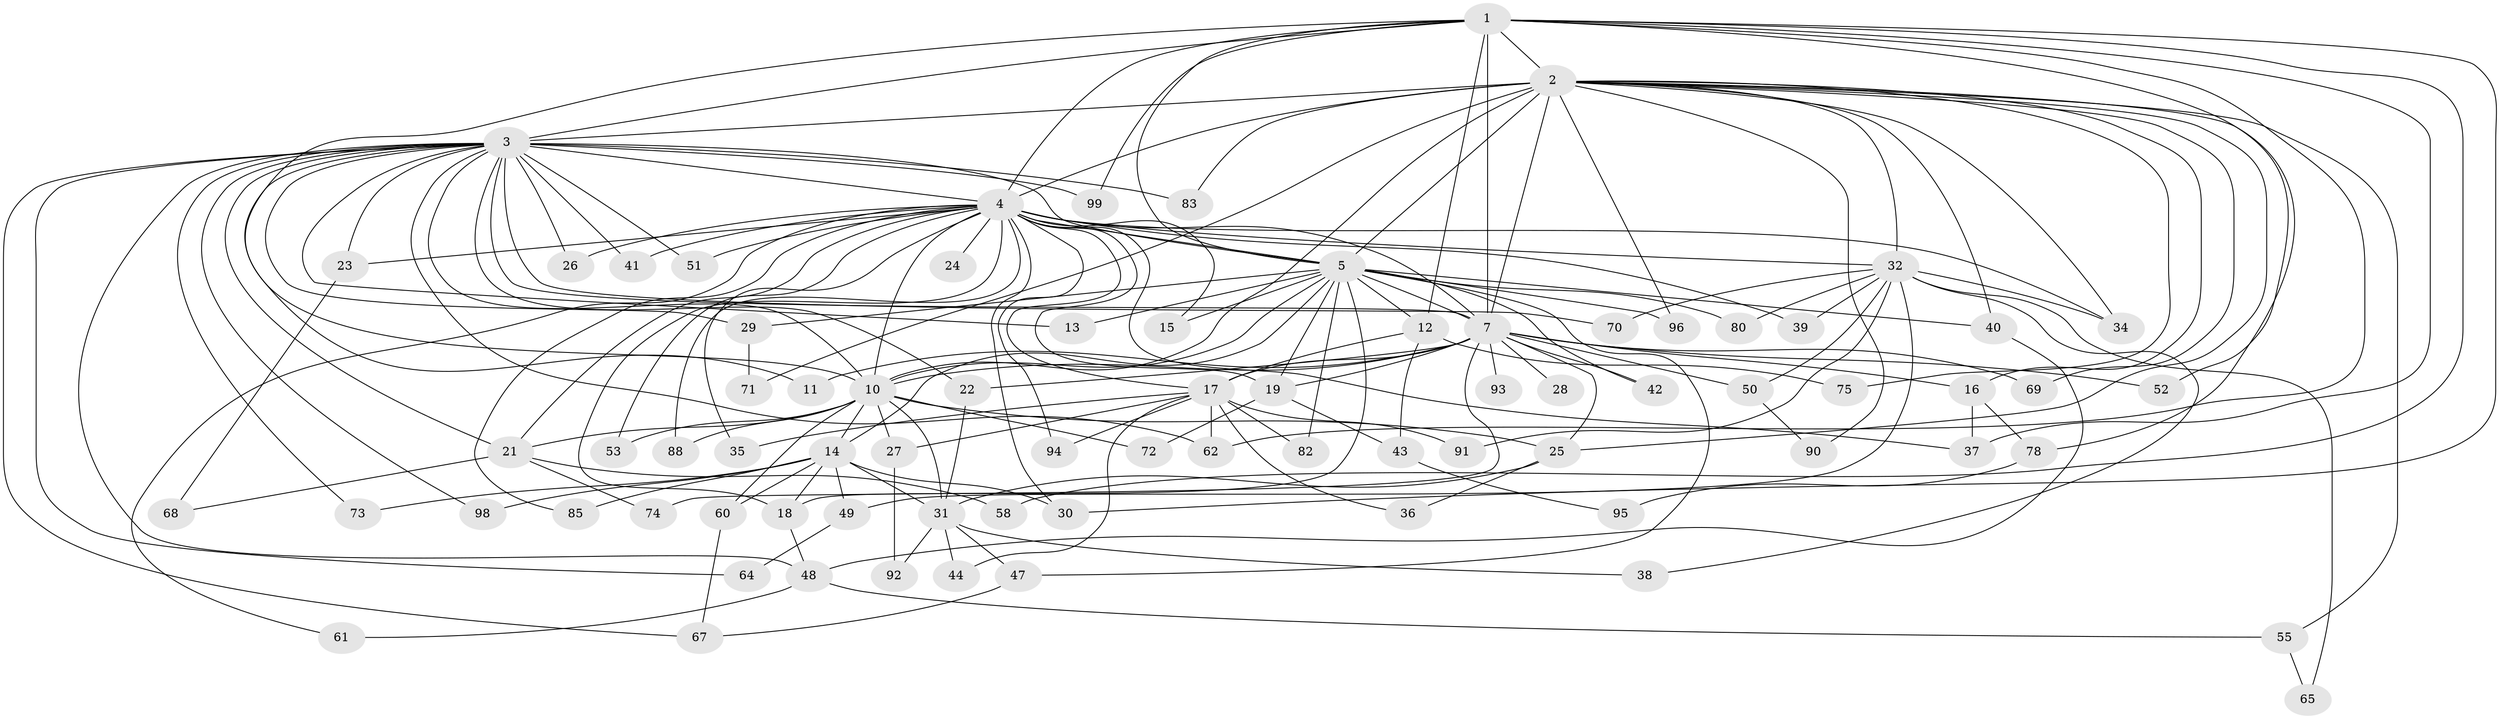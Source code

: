 // Generated by graph-tools (version 1.1) at 2025/51/02/27/25 19:51:51]
// undirected, 77 vertices, 171 edges
graph export_dot {
graph [start="1"]
  node [color=gray90,style=filled];
  1 [super="+77"];
  2 [super="+20"];
  3 [super="+9"];
  4 [super="+6"];
  5 [super="+46"];
  7 [super="+8"];
  10 [super="+81"];
  11;
  12;
  13;
  14 [super="+57"];
  15;
  16 [super="+89"];
  17 [super="+33"];
  18 [super="+56"];
  19 [super="+45"];
  21 [super="+76"];
  22;
  23;
  24;
  25 [super="+79"];
  26;
  27;
  28;
  29;
  30 [super="+54"];
  31 [super="+87"];
  32 [super="+66"];
  34;
  35;
  36;
  37 [super="+86"];
  38;
  39;
  40;
  41;
  42;
  43;
  44;
  47;
  48 [super="+59"];
  49;
  50;
  51;
  52;
  53;
  55;
  58;
  60;
  61;
  62 [super="+63"];
  64;
  65;
  67 [super="+97"];
  68;
  69;
  70;
  71;
  72;
  73;
  74;
  75;
  78;
  80;
  82;
  83 [super="+84"];
  85;
  88;
  90;
  91;
  92;
  93;
  94;
  95;
  96;
  98;
  99;
  1 -- 2;
  1 -- 3 [weight=2];
  1 -- 4 [weight=2];
  1 -- 5;
  1 -- 7 [weight=3];
  1 -- 10;
  1 -- 12;
  1 -- 30;
  1 -- 52;
  1 -- 58;
  1 -- 37;
  1 -- 99;
  1 -- 62;
  2 -- 3 [weight=3];
  2 -- 4 [weight=2];
  2 -- 5;
  2 -- 7 [weight=2];
  2 -- 10 [weight=2];
  2 -- 25;
  2 -- 32;
  2 -- 34;
  2 -- 40;
  2 -- 55;
  2 -- 69;
  2 -- 71;
  2 -- 75;
  2 -- 78;
  2 -- 83;
  2 -- 90;
  2 -- 96;
  2 -- 16;
  3 -- 4 [weight=4];
  3 -- 5 [weight=2];
  3 -- 7 [weight=4];
  3 -- 10 [weight=2];
  3 -- 11;
  3 -- 13;
  3 -- 41;
  3 -- 64;
  3 -- 67;
  3 -- 83 [weight=2];
  3 -- 70;
  3 -- 73;
  3 -- 22;
  3 -- 23;
  3 -- 26;
  3 -- 29;
  3 -- 98;
  3 -- 99;
  3 -- 48;
  3 -- 51;
  3 -- 62;
  3 -- 21;
  4 -- 5 [weight=2];
  4 -- 7 [weight=4];
  4 -- 10 [weight=2];
  4 -- 15;
  4 -- 19;
  4 -- 24 [weight=2];
  4 -- 26;
  4 -- 37;
  4 -- 41;
  4 -- 53;
  4 -- 61;
  4 -- 85;
  4 -- 17;
  4 -- 18;
  4 -- 21;
  4 -- 23;
  4 -- 88;
  4 -- 94;
  4 -- 32;
  4 -- 34;
  4 -- 35;
  4 -- 39;
  4 -- 51;
  4 -- 30;
  5 -- 7 [weight=2];
  5 -- 10;
  5 -- 12;
  5 -- 13;
  5 -- 14;
  5 -- 15;
  5 -- 19;
  5 -- 29 [weight=2];
  5 -- 40;
  5 -- 42;
  5 -- 47;
  5 -- 80;
  5 -- 82;
  5 -- 96;
  5 -- 18;
  7 -- 10 [weight=2];
  7 -- 11;
  7 -- 16 [weight=2];
  7 -- 17;
  7 -- 22;
  7 -- 50;
  7 -- 74;
  7 -- 93 [weight=2];
  7 -- 69;
  7 -- 19;
  7 -- 25;
  7 -- 28;
  7 -- 42;
  7 -- 52;
  10 -- 14;
  10 -- 21;
  10 -- 27;
  10 -- 53;
  10 -- 60;
  10 -- 72;
  10 -- 88;
  10 -- 31;
  10 -- 25;
  12 -- 43;
  12 -- 75;
  12 -- 17;
  14 -- 18;
  14 -- 30;
  14 -- 49;
  14 -- 60;
  14 -- 73;
  14 -- 85;
  14 -- 98;
  14 -- 31;
  16 -- 37;
  16 -- 78;
  17 -- 27;
  17 -- 35;
  17 -- 36;
  17 -- 62;
  17 -- 82;
  17 -- 91;
  17 -- 94;
  17 -- 44;
  18 -- 48;
  19 -- 43;
  19 -- 72;
  21 -- 58;
  21 -- 68;
  21 -- 74;
  22 -- 31;
  23 -- 68;
  25 -- 31;
  25 -- 36;
  27 -- 92;
  29 -- 71;
  31 -- 38;
  31 -- 44;
  31 -- 47;
  31 -- 92;
  32 -- 38;
  32 -- 39;
  32 -- 49;
  32 -- 50;
  32 -- 65;
  32 -- 80;
  32 -- 91;
  32 -- 34;
  32 -- 70;
  40 -- 48;
  43 -- 95;
  47 -- 67;
  48 -- 55;
  48 -- 61;
  49 -- 64;
  50 -- 90;
  55 -- 65;
  60 -- 67;
  78 -- 95;
}
